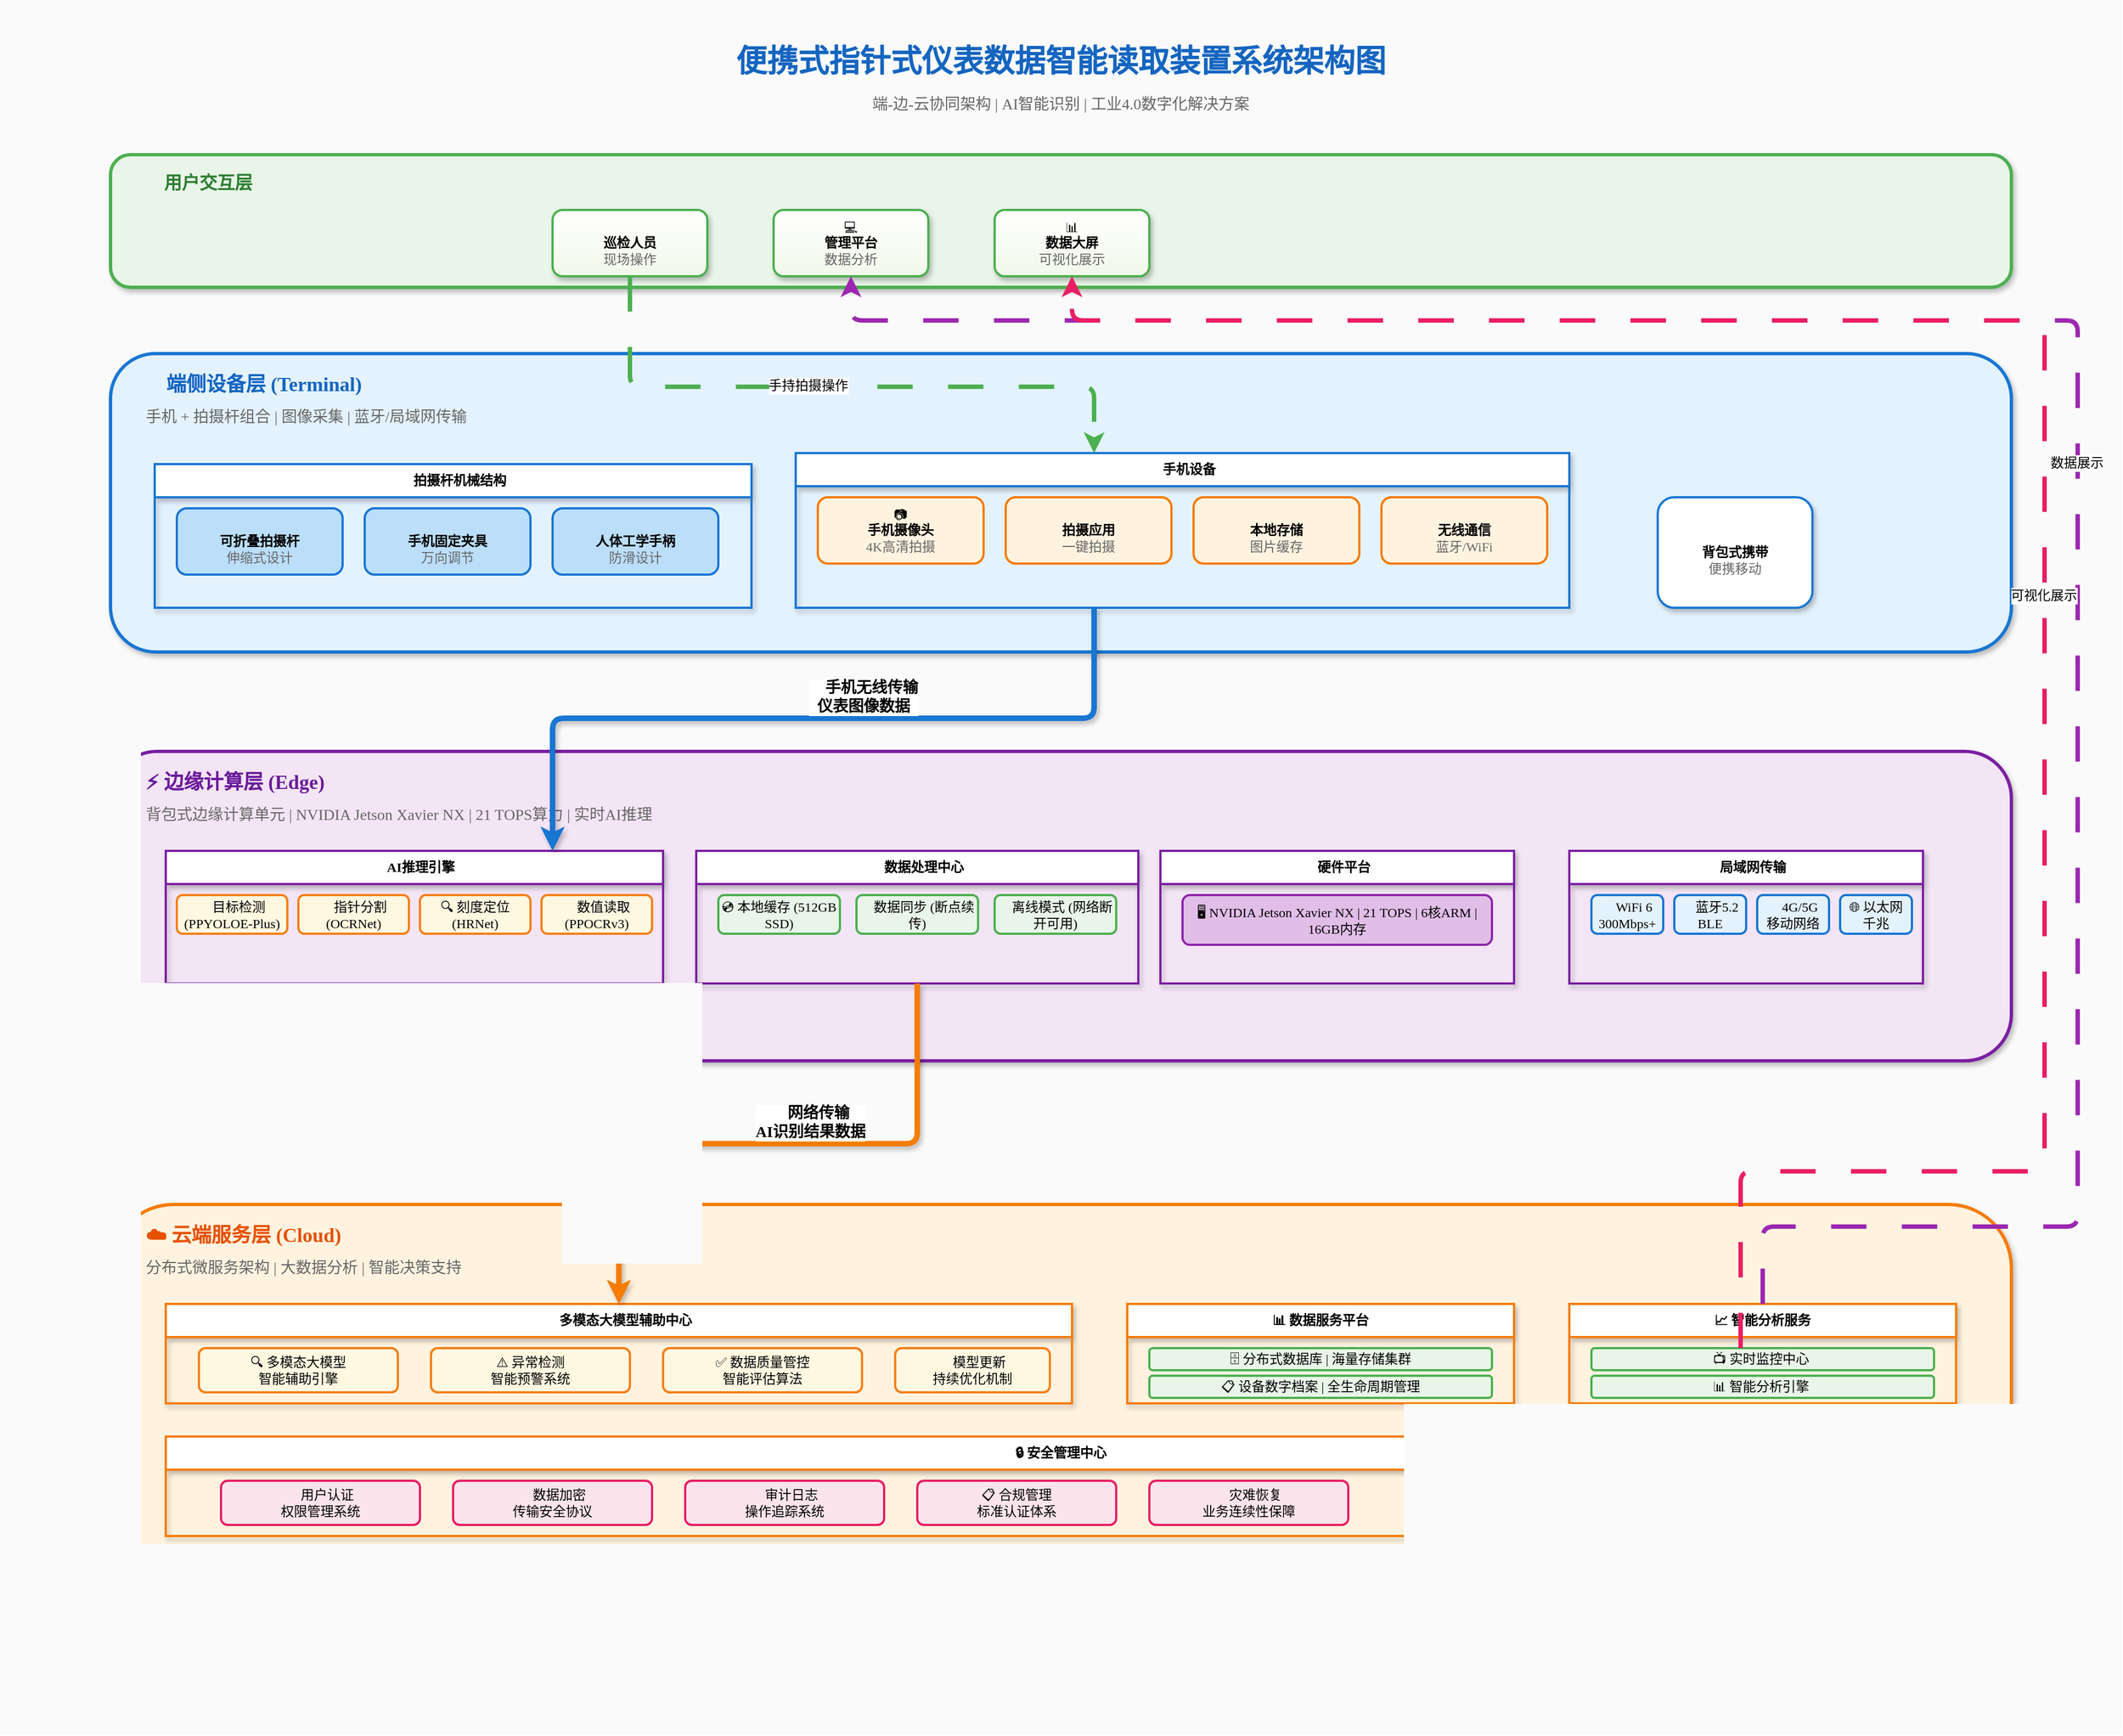 <mxfile>
    <diagram name="便携式指针式仪表数据智能读取装置架构图" id="architecture-diagram">
        <mxGraphModel dx="1786" dy="1211" grid="1" gridSize="10" guides="1" tooltips="1" connect="1" arrows="1" fold="1" page="1" pageScale="1" pageWidth="1920" pageHeight="1600" math="0" shadow="0">
            <root>
                <mxCell id="0"/>
                <mxCell id="1" parent="0"/>
                <mxCell id="background" value="" style="rounded=0;whiteSpace=wrap;html=1;fillColor=#f5f5f5;strokeColor=none;opacity=50;" parent="1" vertex="1">
                    <mxGeometry width="1920" height="1570" as="geometry"/>
                </mxCell>
                <mxCell id="main-title" value="便携式指针式仪表数据智能读取装置系统架构图" style="text;html=1;strokeColor=none;fillColor=none;align=center;verticalAlign=middle;whiteSpace=wrap;rounded=0;fontSize=28;fontStyle=1;fontColor=#1565c0;fontFamily=Microsoft YaHei;" parent="1" vertex="1">
                    <mxGeometry x="660" y="30" width="600" height="50" as="geometry"/>
                </mxCell>
                <mxCell id="sub-title" value="端-边-云协同架构 | AI智能识别 | 工业4.0数字化解决方案" style="text;html=1;strokeColor=none;fillColor=none;align=center;verticalAlign=middle;whiteSpace=wrap;rounded=0;fontSize=14;fontColor=#666666;fontFamily=Microsoft YaHei;" parent="1" vertex="1">
                    <mxGeometry x="660" y="80" width="600" height="30" as="geometry"/>
                </mxCell>
                <mxCell id="user-interaction" value="" style="rounded=1;whiteSpace=wrap;html=1;fillColor=#e8f5e8;strokeColor=#4caf50;strokeWidth=3;shadow=1;glass=0;sketch=0;" parent="1" vertex="1">
                    <mxGeometry x="100" y="140" width="1720" height="120" as="geometry"/>
                </mxCell>
                <mxCell id="user-title" value="👥 用户交互层" style="text;html=1;strokeColor=none;fillColor=none;align=left;verticalAlign=middle;whiteSpace=wrap;rounded=0;fontSize=16;fontStyle=1;fontColor=#2e7d32;fontFamily=Microsoft YaHei;" parent="1" vertex="1">
                    <mxGeometry x="130" y="150" width="150" height="30" as="geometry"/>
                </mxCell>
                <mxCell id="operator" value="👨‍🔧&lt;br&gt;&lt;b&gt;巡检人员&lt;/b&gt;&lt;br&gt;&lt;font color=&quot;#666666&quot;&gt;现场操作&lt;/font&gt;" style="rounded=1;whiteSpace=wrap;html=1;fillColor=#ffffff;strokeColor=#4caf50;strokeWidth=2;shadow=1;fontFamily=Microsoft YaHei;gradientColor=#f1f8e9;" parent="1" vertex="1">
                    <mxGeometry x="500" y="190" width="140" height="60" as="geometry"/>
                </mxCell>
                <mxCell id="web-portal" value="💻&lt;br&gt;&lt;b&gt;管理平台&lt;/b&gt;&lt;br&gt;&lt;font color=&quot;#666666&quot;&gt;数据分析&lt;/font&gt;" style="rounded=1;whiteSpace=wrap;html=1;fillColor=#ffffff;strokeColor=#4caf50;strokeWidth=2;shadow=1;fontFamily=Microsoft YaHei;gradientColor=#f1f8e9;" parent="1" vertex="1">
                    <mxGeometry x="700" y="190" width="140" height="60" as="geometry"/>
                </mxCell>
                <mxCell id="dashboard" value="📊&lt;br&gt;&lt;b&gt;数据大屏&lt;/b&gt;&lt;br&gt;&lt;font color=&quot;#666666&quot;&gt;可视化展示&lt;/font&gt;" style="rounded=1;whiteSpace=wrap;html=1;fillColor=#ffffff;strokeColor=#4caf50;strokeWidth=2;shadow=1;fontFamily=Microsoft YaHei;gradientColor=#f1f8e9;" parent="1" vertex="1">
                    <mxGeometry x="900" y="190" width="140" height="60" as="geometry"/>
                </mxCell>
                <mxCell id="terminal-background" value="" style="rounded=1;whiteSpace=wrap;html=1;fillColor=#e3f2fd;strokeColor=#1976d2;strokeWidth=3;shadow=1;glass=0;sketch=0;" parent="1" vertex="1">
                    <mxGeometry x="100" y="320" width="1720" height="270" as="geometry"/>
                </mxCell>
                <mxCell id="terminal-title" value="📱 端侧设备层 (Terminal)" style="text;html=1;strokeColor=none;fillColor=none;align=left;verticalAlign=middle;whiteSpace=wrap;rounded=0;fontSize=18;fontStyle=1;fontColor=#1565c0;fontFamily=Microsoft YaHei;" parent="1" vertex="1">
                    <mxGeometry x="130" y="330" width="280" height="35" as="geometry"/>
                </mxCell>
                <mxCell id="terminal-desc" value="手机 + 拍摄杆组合 | 图像采集 | 蓝牙/局域网传输" style="text;html=1;strokeColor=none;fillColor=none;align=left;verticalAlign=middle;whiteSpace=wrap;rounded=0;fontSize=14;fontColor=#666666;fontFamily=Microsoft YaHei;" parent="1" vertex="1">
                    <mxGeometry x="130" y="365" width="400" height="25" as="geometry"/>
                </mxCell>
                <mxCell id="shooting-pole" value="📐 拍摄杆机械结构" style="swimlane;whiteSpace=wrap;html=1;fillColor=#ffffff;strokeColor=#1976d2;strokeWidth=2;shadow=1;fontFamily=Microsoft YaHei;startSize=30;" parent="1" vertex="1">
                    <mxGeometry x="140" y="420" width="540" height="130" as="geometry"/>
                </mxCell>
                <mxCell id="pole-structure" value="🔧&lt;br&gt;&lt;b&gt;可折叠拍摄杆&lt;/b&gt;&lt;br&gt;&lt;font color=&quot;#666666&quot;&gt;伸缩式设计&lt;/font&gt;" style="rounded=1;whiteSpace=wrap;html=1;fillColor=#bbdefb;strokeColor=#1976d2;strokeWidth=2;fontFamily=Microsoft YaHei;" parent="shooting-pole" vertex="1">
                    <mxGeometry x="20" y="40" width="150" height="60" as="geometry"/>
                </mxCell>
                <mxCell id="phone-mount" value="📱&lt;br&gt;&lt;b&gt;手机固定夹具&lt;/b&gt;&lt;br&gt;&lt;font color=&quot;#666666&quot;&gt;万向调节&lt;/font&gt;" style="rounded=1;whiteSpace=wrap;html=1;fillColor=#bbdefb;strokeColor=#1976d2;strokeWidth=2;fontFamily=Microsoft YaHei;" parent="shooting-pole" vertex="1">
                    <mxGeometry x="190" y="40" width="150" height="60" as="geometry"/>
                </mxCell>
                <mxCell id="handle" value="🤝&lt;br&gt;&lt;b&gt;人体工学手柄&lt;/b&gt;&lt;br&gt;&lt;font color=&quot;#666666&quot;&gt;防滑设计&lt;/font&gt;" style="rounded=1;whiteSpace=wrap;html=1;fillColor=#bbdefb;strokeColor=#1976d2;strokeWidth=2;fontFamily=Microsoft YaHei;" parent="shooting-pole" vertex="1">
                    <mxGeometry x="360" y="40" width="150" height="60" as="geometry"/>
                </mxCell>
                <mxCell id="mobile-device" value="📱 手机设备" style="swimlane;whiteSpace=wrap;html=1;fillColor=#ffffff;strokeColor=#1976d2;strokeWidth=2;shadow=1;fontFamily=Microsoft YaHei;startSize=30;" parent="1" vertex="1">
                    <mxGeometry x="720" y="410" width="700" height="140" as="geometry"/>
                </mxCell>
                <mxCell id="phone-camera" value="📷&lt;br&gt;&lt;b&gt;手机摄像头&lt;/b&gt;&lt;br&gt;&lt;font color=&quot;#666666&quot;&gt;4K高清拍摄&lt;/font&gt;" style="rounded=1;whiteSpace=wrap;html=1;fillColor=#fff3e0;strokeColor=#f57c00;strokeWidth=2;fontFamily=Microsoft YaHei;" parent="mobile-device" vertex="1">
                    <mxGeometry x="20" y="40" width="150" height="60" as="geometry"/>
                </mxCell>
                <mxCell id="phone-app" value="📱&lt;br&gt;&lt;b&gt;拍摄应用&lt;/b&gt;&lt;br&gt;&lt;font color=&quot;#666666&quot;&gt;一键拍摄&lt;/font&gt;" style="rounded=1;whiteSpace=wrap;html=1;fillColor=#fff3e0;strokeColor=#f57c00;strokeWidth=2;fontFamily=Microsoft YaHei;" parent="mobile-device" vertex="1">
                    <mxGeometry x="190" y="40" width="150" height="60" as="geometry"/>
                </mxCell>
                <mxCell id="phone-storage" value="💾&lt;br&gt;&lt;b&gt;本地存储&lt;/b&gt;&lt;br&gt;&lt;font color=&quot;#666666&quot;&gt;图片缓存&lt;/font&gt;" style="rounded=1;whiteSpace=wrap;html=1;fillColor=#fff3e0;strokeColor=#f57c00;strokeWidth=2;fontFamily=Microsoft YaHei;" parent="mobile-device" vertex="1">
                    <mxGeometry x="360" y="40" width="150" height="60" as="geometry"/>
                </mxCell>
                <mxCell id="phone-comm" value="📡&lt;br&gt;&lt;b&gt;无线通信&lt;/b&gt;&lt;br&gt;&lt;font color=&quot;#666666&quot;&gt;蓝牙/WiFi&lt;/font&gt;" style="rounded=1;whiteSpace=wrap;html=1;fillColor=#fff3e0;strokeColor=#f57c00;strokeWidth=2;fontFamily=Microsoft YaHei;" parent="mobile-device" vertex="1">
                    <mxGeometry x="530" y="40" width="150" height="60" as="geometry"/>
                </mxCell>
                <mxCell id="backpack-desc" value="🎒&lt;br&gt;&lt;b&gt;背包式携带&lt;/b&gt;&lt;br&gt;&lt;font color=&quot;#666666&quot;&gt;便携移动&lt;/font&gt;" style="rounded=1;whiteSpace=wrap;html=1;fillColor=#ffffff;strokeColor=#1976d2;strokeWidth=2;shadow=1;fontFamily=Microsoft YaHei;" parent="1" vertex="1">
                    <mxGeometry x="1500" y="450" width="140" height="100" as="geometry"/>
                </mxCell>
                <mxCell id="edge-background" value="" style="rounded=1;whiteSpace=wrap;html=1;fillColor=#f3e5f5;strokeColor=#7b1fa2;strokeWidth=3;shadow=1;glass=0;sketch=0;" parent="1" vertex="1">
                    <mxGeometry x="100" y="680" width="1720" height="280" as="geometry"/>
                </mxCell>
                <mxCell id="edge-title" value="⚡ 边缘计算层 (Edge)" style="text;html=1;strokeColor=none;fillColor=none;align=left;verticalAlign=middle;whiteSpace=wrap;rounded=0;fontSize=18;fontStyle=1;fontColor=#6a1b9a;fontFamily=Microsoft YaHei;" parent="1" vertex="1">
                    <mxGeometry x="130" y="690" width="280" height="35" as="geometry"/>
                </mxCell>
                <mxCell id="edge-desc" value="背包式边缘计算单元 | NVIDIA Jetson Xavier NX | 21 TOPS算力 | 实时AI推理" style="text;html=1;strokeColor=none;fillColor=none;align=left;verticalAlign=middle;whiteSpace=wrap;rounded=0;fontSize=14;fontColor=#666666;fontFamily=Microsoft YaHei;" parent="1" vertex="1">
                    <mxGeometry x="130" y="725" width="500" height="25" as="geometry"/>
                </mxCell>
                <mxCell id="ai-engine" value="🤖 AI推理引擎" style="swimlane;whiteSpace=wrap;html=1;fillColor=#ffffff;strokeColor=#7b1fa2;strokeWidth=2;shadow=1;fontFamily=Microsoft YaHei;startSize=30;" parent="1" vertex="1">
                    <mxGeometry x="150" y="770" width="450" height="120" as="geometry"/>
                </mxCell>
                <mxCell id="detection" value="🎯 目标检测 (PPYOLOE-Plus)" style="rounded=1;whiteSpace=wrap;html=1;fillColor=#fff8e1;strokeColor=#f57f17;strokeWidth=2;fontFamily=Microsoft YaHei;" parent="ai-engine" vertex="1">
                    <mxGeometry x="10" y="40" width="100" height="35" as="geometry"/>
                </mxCell>
                <mxCell id="segmentation" value="📐 指针分割 (OCRNet)" style="rounded=1;whiteSpace=wrap;html=1;fillColor=#fff8e1;strokeColor=#f57f17;strokeWidth=2;fontFamily=Microsoft YaHei;" parent="ai-engine" vertex="1">
                    <mxGeometry x="120" y="40" width="100" height="35" as="geometry"/>
                </mxCell>
                <mxCell id="endpoint" value="🔍 刻度定位 (HRNet)" style="rounded=1;whiteSpace=wrap;html=1;fillColor=#fff8e1;strokeColor=#f57f17;strokeWidth=2;fontFamily=Microsoft YaHei;" parent="ai-engine" vertex="1">
                    <mxGeometry x="230" y="40" width="100" height="35" as="geometry"/>
                </mxCell>
                <mxCell id="ocr" value="📝 数值读取 (PPOCRv3)" style="rounded=1;whiteSpace=wrap;html=1;fillColor=#fff8e1;strokeColor=#f57f17;strokeWidth=2;fontFamily=Microsoft YaHei;" parent="ai-engine" vertex="1">
                    <mxGeometry x="340" y="40" width="100" height="35" as="geometry"/>
                </mxCell>
                <mxCell id="data-process" value="💾 数据处理中心" style="swimlane;whiteSpace=wrap;html=1;fillColor=#ffffff;strokeColor=#7b1fa2;strokeWidth=2;shadow=1;fontFamily=Microsoft YaHei;startSize=30;" parent="1" vertex="1">
                    <mxGeometry x="630" y="770" width="400" height="120" as="geometry"/>
                </mxCell>
                <mxCell id="local-cache" value="💿 本地缓存 (512GB SSD)" style="rounded=1;whiteSpace=wrap;html=1;fillColor=#e8f5e8;strokeColor=#4caf50;strokeWidth=2;fontFamily=Microsoft YaHei;" parent="data-process" vertex="1">
                    <mxGeometry x="20" y="40" width="110" height="35" as="geometry"/>
                </mxCell>
                <mxCell id="data-sync" value="🔄 数据同步 (断点续传)" style="rounded=1;whiteSpace=wrap;html=1;fillColor=#e8f5e8;strokeColor=#4caf50;strokeWidth=2;fontFamily=Microsoft YaHei;" parent="data-process" vertex="1">
                    <mxGeometry x="145" y="40" width="110" height="35" as="geometry"/>
                </mxCell>
                <mxCell id="offline-mode" value="📴 离线模式 (网络断开可用)" style="rounded=1;whiteSpace=wrap;html=1;fillColor=#e8f5e8;strokeColor=#4caf50;strokeWidth=2;fontFamily=Microsoft YaHei;" parent="data-process" vertex="1">
                    <mxGeometry x="270" y="40" width="110" height="35" as="geometry"/>
                </mxCell>
                <mxCell id="hardware-platform" value="🚀 硬件平台" style="swimlane;whiteSpace=wrap;html=1;fillColor=#ffffff;strokeColor=#7b1fa2;strokeWidth=2;shadow=1;fontFamily=Microsoft YaHei;startSize=30;" parent="1" vertex="1">
                    <mxGeometry x="1050" y="770" width="320" height="120" as="geometry"/>
                </mxCell>
                <mxCell id="jetson" value="🖥️ NVIDIA Jetson Xavier NX | 21 TOPS | 6核ARM | 16GB内存" style="rounded=1;whiteSpace=wrap;html=1;fillColor=#e1bee7;strokeColor=#8e24aa;strokeWidth=2;fontFamily=Microsoft YaHei;" parent="hardware-platform" vertex="1">
                    <mxGeometry x="20" y="40" width="280" height="45" as="geometry"/>
                </mxCell>
                <mxCell id="communication" value="📡 局域网传输" style="swimlane;whiteSpace=wrap;html=1;fillColor=#ffffff;strokeColor=#7b1fa2;strokeWidth=2;shadow=1;fontFamily=Microsoft YaHei;startSize=30;" parent="1" vertex="1">
                    <mxGeometry x="1420" y="770" width="320" height="120" as="geometry"/>
                </mxCell>
                <mxCell id="wifi" value="📶 WiFi 6&lt;br&gt;300Mbps+" style="rounded=1;whiteSpace=wrap;html=1;fillColor=#e3f2fd;strokeColor=#1976d2;strokeWidth=2;fontFamily=Microsoft YaHei;" parent="communication" vertex="1">
                    <mxGeometry x="20" y="40" width="65" height="35" as="geometry"/>
                </mxCell>
                <mxCell id="bluetooth" value="🔵 蓝牙5.2&lt;br&gt;BLE" style="rounded=1;whiteSpace=wrap;html=1;fillColor=#e3f2fd;strokeColor=#1976d2;strokeWidth=2;fontFamily=Microsoft YaHei;" parent="communication" vertex="1">
                    <mxGeometry x="95" y="40" width="65" height="35" as="geometry"/>
                </mxCell>
                <mxCell id="4g5g" value="📱 4G/5G&lt;br&gt;移动网络" style="rounded=1;whiteSpace=wrap;html=1;fillColor=#e3f2fd;strokeColor=#1976d2;strokeWidth=2;fontFamily=Microsoft YaHei;" parent="communication" vertex="1">
                    <mxGeometry x="170" y="40" width="65" height="35" as="geometry"/>
                </mxCell>
                <mxCell id="ethernet" value="🌐 以太网&lt;br&gt;千兆" style="rounded=1;whiteSpace=wrap;html=1;fillColor=#e3f2fd;strokeColor=#1976d2;strokeWidth=2;fontFamily=Microsoft YaHei;" parent="communication" vertex="1">
                    <mxGeometry x="245" y="40" width="65" height="35" as="geometry"/>
                </mxCell>
                <mxCell id="cloud-background" value="" style="rounded=1;whiteSpace=wrap;html=1;fillColor=#fff3e0;strokeColor=#f57c00;strokeWidth=3;shadow=1;glass=0;sketch=0;" parent="1" vertex="1">
                    <mxGeometry x="100" y="1090" width="1720" height="380" as="geometry"/>
                </mxCell>
                <mxCell id="cloud-title" value="☁️ 云端服务层 (Cloud)" style="text;html=1;strokeColor=none;fillColor=none;align=left;verticalAlign=middle;whiteSpace=wrap;rounded=0;fontSize=18;fontStyle=1;fontColor=#e65100;fontFamily=Microsoft YaHei;" parent="1" vertex="1">
                    <mxGeometry x="130" y="1100" width="280" height="35" as="geometry"/>
                </mxCell>
                <mxCell id="cloud-desc" value="分布式微服务架构 | 大数据分析 | 智能决策支持" style="text;html=1;strokeColor=none;fillColor=none;align=left;verticalAlign=middle;whiteSpace=wrap;rounded=0;fontSize=14;fontColor=#666666;fontFamily=Microsoft YaHei;" parent="1" vertex="1">
                    <mxGeometry x="130" y="1135" width="400" height="25" as="geometry"/>
                </mxCell>
                <mxCell id="cloud-ai" value="🧠 多模态大模型辅助中心" style="swimlane;whiteSpace=wrap;html=1;fillColor=#ffffff;strokeColor=#f57c00;strokeWidth=2;shadow=1;fontFamily=Microsoft YaHei;startSize=30;" parent="1" vertex="1">
                    <mxGeometry x="150" y="1180" width="820" height="90" as="geometry"/>
                </mxCell>
                <mxCell id="multimodal" value="🔍 多模态大模型&lt;br&gt;智能辅助引擎" style="rounded=1;whiteSpace=wrap;html=1;fillColor=#fff8e1;strokeColor=#f57f17;strokeWidth=2;fontFamily=Microsoft YaHei;" parent="cloud-ai" vertex="1">
                    <mxGeometry x="30" y="40" width="180" height="40" as="geometry"/>
                </mxCell>
                <mxCell id="anomaly-detect" value="⚠️ 异常检测&lt;br&gt;智能预警系统" style="rounded=1;whiteSpace=wrap;html=1;fillColor=#fff8e1;strokeColor=#f57f17;strokeWidth=2;fontFamily=Microsoft YaHei;" parent="cloud-ai" vertex="1">
                    <mxGeometry x="240" y="40" width="180" height="40" as="geometry"/>
                </mxCell>
                <mxCell id="quality-check" value="✅ 数据质量管控&lt;br&gt;智能评估算法" style="rounded=1;whiteSpace=wrap;html=1;fillColor=#fff8e1;strokeColor=#f57f17;strokeWidth=2;fontFamily=Microsoft YaHei;" parent="cloud-ai" vertex="1">
                    <mxGeometry x="450" y="40" width="180" height="40" as="geometry"/>
                </mxCell>
                <mxCell id="model-update" value="🔄 模型更新&lt;br&gt;持续优化机制" style="rounded=1;whiteSpace=wrap;html=1;fillColor=#fff8e1;strokeColor=#f57f17;strokeWidth=2;fontFamily=Microsoft YaHei;" parent="cloud-ai" vertex="1">
                    <mxGeometry x="660" y="40" width="140" height="40" as="geometry"/>
                </mxCell>
                <mxCell id="data-service" value="📊 数据服务平台" style="swimlane;whiteSpace=wrap;html=1;fillColor=#ffffff;strokeColor=#f57c00;strokeWidth=2;shadow=1;fontFamily=Microsoft YaHei;startSize=30;" parent="1" vertex="1">
                    <mxGeometry x="1020" y="1180" width="350" height="90" as="geometry"/>
                </mxCell>
                <mxCell id="database" value="🗄️ 分布式数据库 | 海量存储集群" style="rounded=1;whiteSpace=wrap;html=1;fillColor=#e8f5e8;strokeColor=#4caf50;strokeWidth=2;fontFamily=Microsoft YaHei;" parent="data-service" vertex="1">
                    <mxGeometry x="20" y="40" width="310" height="20" as="geometry"/>
                </mxCell>
                <mxCell id="device-archive" value="📋 设备数字档案 | 全生命周期管理" style="rounded=1;whiteSpace=wrap;html=1;fillColor=#e8f5e8;strokeColor=#4caf50;strokeWidth=2;fontFamily=Microsoft YaHei;" parent="data-service" vertex="1">
                    <mxGeometry x="20" y="65" width="310" height="20" as="geometry"/>
                </mxCell>
                <mxCell id="analysis-service" value="📈 智能分析服务" style="swimlane;whiteSpace=wrap;html=1;fillColor=#ffffff;strokeColor=#f57c00;strokeWidth=2;shadow=1;fontFamily=Microsoft YaHei;startSize=30;" parent="1" vertex="1">
                    <mxGeometry x="1420" y="1180" width="350" height="90" as="geometry"/>
                </mxCell>
                <mxCell id="realtime-monitor" value="📺 实时监控中心&amp;nbsp;" style="rounded=1;whiteSpace=wrap;html=1;fillColor=#e8f5e8;strokeColor=#4caf50;strokeWidth=2;fontFamily=Microsoft YaHei;" parent="analysis-service" vertex="1">
                    <mxGeometry x="20" y="40" width="310" height="20" as="geometry"/>
                </mxCell>
                <mxCell id="trend-analysis" value="📊 智能分析引擎&amp;nbsp;" style="rounded=1;whiteSpace=wrap;html=1;fillColor=#e8f5e8;strokeColor=#4caf50;strokeWidth=2;fontFamily=Microsoft YaHei;" parent="analysis-service" vertex="1">
                    <mxGeometry x="20" y="65" width="310" height="20" as="geometry"/>
                </mxCell>
                <mxCell id="security" value="🔒 安全管理中心" style="swimlane;whiteSpace=wrap;html=1;fillColor=#ffffff;strokeColor=#f57c00;strokeWidth=2;shadow=1;fontFamily=Microsoft YaHei;startSize=30;" parent="1" vertex="1">
                    <mxGeometry x="150" y="1300" width="1620" height="90" as="geometry"/>
                </mxCell>
                <mxCell id="user-auth" value="👤 用户认证&lt;br&gt;权限管理系统" style="rounded=1;whiteSpace=wrap;html=1;fillColor=#fce4ec;strokeColor=#e91e63;strokeWidth=2;fontFamily=Microsoft YaHei;" parent="security" vertex="1">
                    <mxGeometry x="50" y="40" width="180" height="40" as="geometry"/>
                </mxCell>
                <mxCell id="data-encrypt" value="🔐 数据加密&lt;br&gt;传输安全协议" style="rounded=1;whiteSpace=wrap;html=1;fillColor=#fce4ec;strokeColor=#e91e63;strokeWidth=2;fontFamily=Microsoft YaHei;" parent="security" vertex="1">
                    <mxGeometry x="260" y="40" width="180" height="40" as="geometry"/>
                </mxCell>
                <mxCell id="audit-log" value="📝 审计日志&lt;br&gt;操作追踪系统" style="rounded=1;whiteSpace=wrap;html=1;fillColor=#fce4ec;strokeColor=#e91e63;strokeWidth=2;fontFamily=Microsoft YaHei;" parent="security" vertex="1">
                    <mxGeometry x="470" y="40" width="180" height="40" as="geometry"/>
                </mxCell>
                <mxCell id="compliance" value="📋 合规管理&lt;br&gt;标准认证体系" style="rounded=1;whiteSpace=wrap;html=1;fillColor=#fce4ec;strokeColor=#e91e63;strokeWidth=2;fontFamily=Microsoft YaHei;" parent="security" vertex="1">
                    <mxGeometry x="680" y="40" width="180" height="40" as="geometry"/>
                </mxCell>
                <mxCell id="disaster-recovery" value="🔄 灾难恢复&lt;br&gt;业务连续性保障" style="rounded=1;whiteSpace=wrap;html=1;fillColor=#fce4ec;strokeColor=#e91e63;strokeWidth=2;fontFamily=Microsoft YaHei;" parent="security" vertex="1">
                    <mxGeometry x="890" y="40" width="180" height="40" as="geometry"/>
                </mxCell>
                <mxCell id="flow-terminal-edge" value="" style="edgeStyle=orthogonalEdgeStyle;rounded=1;orthogonalLoop=1;jettySize=auto;html=1;strokeColor=#1976d2;strokeWidth=5;endArrow=classic;shadow=1;" parent="1" source="mobile-device" target="ai-engine" edge="1">
                    <mxGeometry relative="1" as="geometry">
                        <mxPoint x="740" y="620" as="sourcePoint"/>
                        <mxPoint x="350" y="770" as="targetPoint"/>
                        <Array as="points">
                            <mxPoint x="990" y="650"/>
                            <mxPoint x="500" y="650"/>
                        </Array>
                    </mxGeometry>
                </mxCell>
                <mxCell id="flow-terminal-edge-label" value="📱 手机无线传输&lt;br&gt;&lt;b&gt;仪表图像数据&lt;/b&gt;" style="edgeLabel;html=1;align=center;verticalAlign=middle;resizable=0;points=[];fontSize=14;fontFamily=Microsoft YaHei;fillColor=#e3f2fd;strokeColor=#1976d2;rounded=1;fontStyle=1;" parent="flow-terminal-edge" vertex="1" connectable="0">
                    <mxGeometry x="-0.1" y="1" relative="1" as="geometry">
                        <mxPoint x="10" y="-20" as="offset"/>
                    </mxGeometry>
                </mxCell>
                <mxCell id="flow-edge-cloud" value="" style="edgeStyle=orthogonalEdgeStyle;rounded=1;orthogonalLoop=1;jettySize=auto;html=1;strokeColor=#f57c00;strokeWidth=5;endArrow=classic;shadow=1;" parent="1" source="data-process" target="cloud-ai" edge="1">
                    <mxGeometry relative="1" as="geometry">
                        <mxPoint x="800" y="920" as="sourcePoint"/>
                        <mxPoint x="560" y="1180" as="targetPoint"/>
                    </mxGeometry>
                </mxCell>
                <mxCell id="flow-edge-cloud-label" value="📶 网络传输&lt;br&gt;&lt;b&gt;AI识别结果数据&lt;/b&gt;" style="edgeLabel;html=1;align=center;verticalAlign=middle;resizable=0;points=[];fontSize=14;fontFamily=Microsoft YaHei;fillColor=#fff3e0;strokeColor=#f57c00;rounded=1;fontStyle=1;" parent="flow-edge-cloud" vertex="1" connectable="0">
                    <mxGeometry x="-0.1" y="1" relative="1" as="geometry">
                        <mxPoint x="10" y="-20" as="offset"/>
                    </mxGeometry>
                </mxCell>
                <mxCell id="flow-user-terminal" value="" style="edgeStyle=orthogonalEdgeStyle;rounded=1;orthogonalLoop=1;jettySize=auto;html=1;strokeColor=#4caf50;strokeWidth=4;endArrow=classic;dashed=1;dashPattern=8 8;" parent="1" source="operator" target="mobile-device" edge="1">
                    <mxGeometry relative="1" as="geometry">
                        <mxPoint x="570" y="260" as="sourcePoint"/>
                        <mxPoint x="740" y="410" as="targetPoint"/>
                        <Array as="points">
                            <mxPoint x="570" y="350"/>
                            <mxPoint x="990" y="350"/>
                        </Array>
                    </mxGeometry>
                </mxCell>
                <mxCell id="flow-user-terminal-label" value="手持拍摄操作" style="edgeLabel;html=1;align=center;verticalAlign=middle;resizable=0;points=[];fontSize=12;fontFamily=Microsoft YaHei;fillColor=#e8f5e8;strokeColor=#4caf50;rounded=1;" parent="flow-user-terminal" vertex="1" connectable="0">
                    <mxGeometry x="-0.1" y="1" relative="1" as="geometry">
                        <mxPoint as="offset"/>
                    </mxGeometry>
                </mxCell>
                <mxCell id="flow-cloud-web" value="" style="edgeStyle=orthogonalEdgeStyle;rounded=1;orthogonalLoop=1;jettySize=auto;html=1;strokeColor=#9c27b0;strokeWidth=4;endArrow=classic;dashed=1;dashPattern=8 8;" parent="1" source="analysis-service" target="web-portal" edge="1">
                    <mxGeometry relative="1" as="geometry">
                        <mxPoint x="1595" y="1180" as="sourcePoint"/>
                        <mxPoint x="770" y="260" as="targetPoint"/>
                        <Array as="points">
                            <mxPoint x="1595" y="1110"/>
                            <mxPoint x="1880" y="1110"/>
                            <mxPoint x="1880" y="290"/>
                            <mxPoint x="770" y="290"/>
                        </Array>
                    </mxGeometry>
                </mxCell>
                <mxCell id="flow-cloud-web-label" value="数据展示" style="edgeLabel;html=1;align=center;verticalAlign=middle;resizable=0;points=[];fontSize=12;fontFamily=Microsoft YaHei;fillColor=#f3e5f5;strokeColor=#9c27b0;rounded=1;" parent="flow-cloud-web" vertex="1" connectable="0">
                    <mxGeometry x="-0.1" y="1" relative="1" as="geometry">
                        <mxPoint as="offset"/>
                    </mxGeometry>
                </mxCell>
                <mxCell id="flow-cloud-dashboard" value="" style="edgeStyle=orthogonalEdgeStyle;rounded=1;orthogonalLoop=1;jettySize=auto;html=1;strokeColor=#e91e63;strokeWidth=4;endArrow=classic;dashed=1;dashPattern=8 8;" parent="1" source="realtime-monitor" target="dashboard" edge="1">
                    <mxGeometry relative="1" as="geometry">
                        <mxPoint x="1595" y="1210" as="sourcePoint"/>
                        <mxPoint x="970" y="260" as="targetPoint"/>
                        <Array as="points">
                            <mxPoint x="1575" y="1060"/>
                            <mxPoint x="1850" y="1060"/>
                            <mxPoint x="1850" y="290"/>
                            <mxPoint x="970" y="290"/>
                        </Array>
                    </mxGeometry>
                </mxCell>
                <mxCell id="flow-cloud-dashboard-label" value="可视化展示" style="edgeLabel;html=1;align=center;verticalAlign=middle;resizable=0;points=[];fontSize=12;fontFamily=Microsoft YaHei;fillColor=#fce4ec;strokeColor=#e91e63;rounded=1;" parent="flow-cloud-dashboard" vertex="1" connectable="0">
                    <mxGeometry x="-0.1" y="1" relative="1" as="geometry">
                        <mxPoint as="offset"/>
                    </mxGeometry>
                </mxCell>
            </root>
        </mxGraphModel>
    </diagram>
</mxfile>